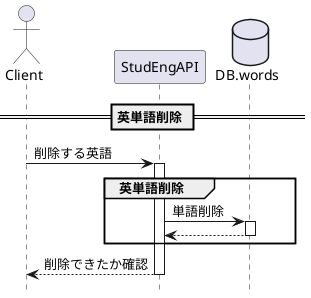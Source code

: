 @startuml
actor Client
participant StudEngAPI
database DB.words
hide footbox

== 英単語削除 ==

Client -> StudEngAPI : 削除する英語
activate StudEngAPI
  group 英単語削除
    StudEngAPI -> DB.words : 単語削除
    activate DB.words

    StudEngAPI <-- DB.words :
    deactivate DB.words
  end

  Client <-- StudEngAPI : 削除できたか確認

deactivate StudEngAPI
@enduml